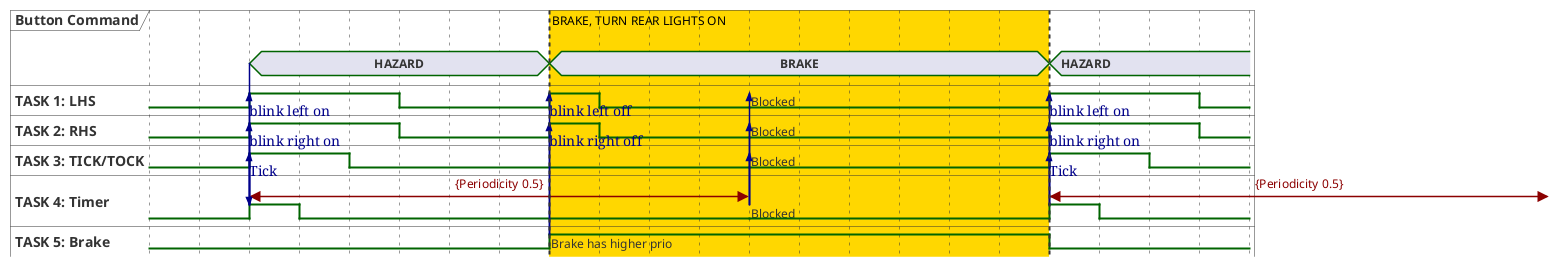 @startuml

concise "Button Command" as button
binary "TASK 1: LHS" as t1
binary "TASK 2: RHS" as t2
binary "TASK 3: TICK/TOCK" as t3
binary "TASK 4: Timer" as t4
binary "TASK 5: Brake" as t5
hide time-axis
@0

@2
t4@2 <-> @12 : {Periodicity 0.5}
button is "HAZARD"
button -> t4
t4 is high
t4 -> t1 : blink left on
t1 is high
t4 -> t2 : blink right on
t2 is high
t4 -> t3 : Tick
t3 is high
@3 
t4 is low
@4
t3 is low
@5
t1 is low
t2 is low

@8
highlight 8 to 18 #Gold : BRAKE, TURN REAR LIGHTS ON
button is "BRAKE"
t5 is high : Brake has higher prio
t5 -> t1 : blink left off
t5 -> t2  : blink right off
t1 is high 
t2 is high
@9
t1 is low
t2 is low
@12
t4 -> t1
t4 -> t2 
t4 -> t3
t4 is low : Blocked
t3 is low : Blocked
t1 is low : Blocked
t2 is low : Blocked


@18
button is "HAZARD"
t4@18 <-> @28 : {Periodicity 0.5}
t5 is low
t4 is high
t4 -> t1 : blink left on
t1 is high
t4 -> t2 : blink right on
t2 is high
t4 -> t3 : Tick
t3 is high
@19 
t4 is low
@20
t3 is low
@21
t1 is low
t2 is low

@enduml